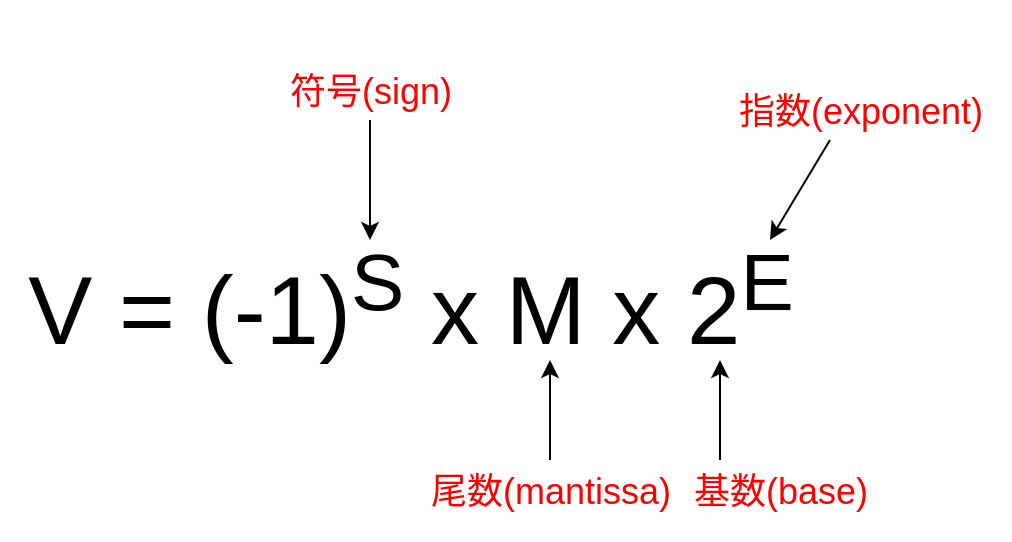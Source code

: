 <mxfile version="20.0.2" type="github" pages="2">
  <diagram id="AaV7vf_FaJcK-aO9YxgY" name="Page-1">
    <mxGraphModel dx="1426" dy="794" grid="1" gridSize="10" guides="1" tooltips="1" connect="1" arrows="1" fold="1" page="1" pageScale="1" pageWidth="827" pageHeight="1169" math="0" shadow="0">
      <root>
        <mxCell id="0" />
        <mxCell id="1" parent="0" />
        <mxCell id="PtKETALLN2fyuNssEaAm-1" value="&lt;font style=&quot;font-size: 48px;&quot;&gt;V = (-1)&lt;sup&gt;S&lt;/sup&gt; x M x 2&lt;sup&gt;E&lt;/sup&gt;&lt;/font&gt;" style="text;html=1;resizable=0;autosize=1;align=center;verticalAlign=middle;points=[];fillColor=none;strokeColor=none;rounded=0;" parent="1" vertex="1">
          <mxGeometry x="195" y="360" width="410" height="80" as="geometry" />
        </mxCell>
        <mxCell id="PtKETALLN2fyuNssEaAm-2" value="" style="endArrow=classic;html=1;rounded=0;fontSize=48;" parent="1" edge="1">
          <mxGeometry width="50" height="50" relative="1" as="geometry">
            <mxPoint x="380" y="310" as="sourcePoint" />
            <mxPoint x="380" y="370" as="targetPoint" />
          </mxGeometry>
        </mxCell>
        <mxCell id="PtKETALLN2fyuNssEaAm-7" value="" style="endArrow=classic;html=1;rounded=0;fontSize=48;" parent="1" edge="1">
          <mxGeometry width="50" height="50" relative="1" as="geometry">
            <mxPoint x="610" y="320" as="sourcePoint" />
            <mxPoint x="580" y="370" as="targetPoint" />
          </mxGeometry>
        </mxCell>
        <mxCell id="PtKETALLN2fyuNssEaAm-8" value="&lt;font color=&quot;#ff0000&quot; style=&quot;font-size: 18px;&quot;&gt;符号(sign)&lt;/font&gt;" style="text;html=1;resizable=0;autosize=1;align=center;verticalAlign=middle;points=[];fillColor=none;strokeColor=none;rounded=0;fontSize=48;" parent="1" vertex="1">
          <mxGeometry x="330" y="250" width="100" height="70" as="geometry" />
        </mxCell>
        <mxCell id="PtKETALLN2fyuNssEaAm-9" value="&lt;font color=&quot;#ff0000&quot; style=&quot;font-size: 18px;&quot;&gt;尾数(mantissa)&lt;/font&gt;" style="text;html=1;resizable=0;autosize=1;align=center;verticalAlign=middle;points=[];fillColor=none;strokeColor=none;rounded=0;fontSize=48;" parent="1" vertex="1">
          <mxGeometry x="400" y="450" width="140" height="70" as="geometry" />
        </mxCell>
        <mxCell id="PtKETALLN2fyuNssEaAm-10" value="&lt;font color=&quot;#ff0000&quot; style=&quot;font-size: 18px;&quot;&gt;基数(base)&lt;/font&gt;" style="text;html=1;resizable=0;autosize=1;align=center;verticalAlign=middle;points=[];fillColor=none;strokeColor=none;rounded=0;fontSize=48;" parent="1" vertex="1">
          <mxGeometry x="530" y="450" width="110" height="70" as="geometry" />
        </mxCell>
        <mxCell id="PtKETALLN2fyuNssEaAm-11" value="&lt;font color=&quot;#ff0000&quot; style=&quot;font-size: 18px;&quot;&gt;指数(exponent)&lt;/font&gt;" style="text;html=1;resizable=0;autosize=1;align=center;verticalAlign=middle;points=[];fillColor=none;strokeColor=none;rounded=0;fontSize=48;" parent="1" vertex="1">
          <mxGeometry x="550" y="260" width="150" height="70" as="geometry" />
        </mxCell>
        <mxCell id="CTLt3yb8WdqdS_JVrzeS-2" value="" style="endArrow=classic;html=1;rounded=0;fontSize=48;" edge="1" parent="1">
          <mxGeometry width="50" height="50" relative="1" as="geometry">
            <mxPoint x="470" y="480" as="sourcePoint" />
            <mxPoint x="470" y="430" as="targetPoint" />
          </mxGeometry>
        </mxCell>
        <mxCell id="CTLt3yb8WdqdS_JVrzeS-3" value="" style="endArrow=classic;html=1;rounded=0;fontSize=48;" edge="1" parent="1">
          <mxGeometry width="50" height="50" relative="1" as="geometry">
            <mxPoint x="555" y="480" as="sourcePoint" />
            <mxPoint x="555" y="430" as="targetPoint" />
          </mxGeometry>
        </mxCell>
      </root>
    </mxGraphModel>
  </diagram>
  <diagram id="mHT3sEapktrNnaSBlS1p" name="Page-2">
    <mxGraphModel dx="1426" dy="794" grid="1" gridSize="10" guides="1" tooltips="1" connect="1" arrows="1" fold="1" page="1" pageScale="1" pageWidth="827" pageHeight="1169" math="0" shadow="0">
      <root>
        <mxCell id="0" />
        <mxCell id="1" parent="0" />
        <mxCell id="oYV344bJFudDzy7ibG9--1" value="" style="shape=waypoint;sketch=0;fillStyle=solid;size=6;pointerEvents=1;points=[];fillColor=none;resizable=0;rotatable=0;perimeter=centerPerimeter;snapToPoint=1;fontSize=20;fontColor=#000000;strokeWidth=3;" vertex="1" parent="1">
          <mxGeometry x="110" y="240" width="40" height="40" as="geometry" />
        </mxCell>
        <mxCell id="oYV344bJFudDzy7ibG9--2" value="双精度浮点数（&lt;font color=&quot;#ff0000&quot;&gt;64位&lt;/font&gt;）" style="text;html=1;resizable=0;autosize=1;align=center;verticalAlign=middle;points=[];fillColor=none;strokeColor=none;rounded=0;fontSize=20;fontColor=#000000;" vertex="1" parent="1">
          <mxGeometry x="130" y="240" width="230" height="40" as="geometry" />
        </mxCell>
        <mxCell id="oYV344bJFudDzy7ibG9--3" value="&lt;font style=&quot;font-size: 14px;&quot;&gt;符号部分&lt;/font&gt;" style="text;html=1;resizable=0;autosize=1;align=center;verticalAlign=middle;points=[];fillColor=none;strokeColor=none;rounded=0;fontSize=20;fontColor=#000000;" vertex="1" parent="1">
          <mxGeometry x="100" y="510" width="80" height="40" as="geometry" />
        </mxCell>
        <mxCell id="oYV344bJFudDzy7ibG9--4" value="&lt;font style=&quot;font-size: 14px;&quot;&gt;尾数部分&lt;/font&gt;" style="text;html=1;resizable=0;autosize=1;align=center;verticalAlign=middle;points=[];fillColor=none;strokeColor=none;rounded=0;fontSize=20;fontColor=#000000;" vertex="1" parent="1">
          <mxGeometry x="325" y="510" width="80" height="40" as="geometry" />
        </mxCell>
        <mxCell id="oYV344bJFudDzy7ibG9--5" value="&lt;font style=&quot;font-size: 14px;&quot;&gt;指数部分&lt;/font&gt;" style="text;html=1;resizable=0;autosize=1;align=center;verticalAlign=middle;points=[];fillColor=none;strokeColor=none;rounded=0;fontSize=20;fontColor=#000000;" vertex="1" parent="1">
          <mxGeometry x="157.5" y="510" width="80" height="40" as="geometry" />
        </mxCell>
        <mxCell id="oYV344bJFudDzy7ibG9--6" value="" style="shape=waypoint;sketch=0;fillStyle=solid;size=6;pointerEvents=1;points=[];fillColor=none;resizable=0;rotatable=0;perimeter=centerPerimeter;snapToPoint=1;fontSize=20;fontColor=#000000;strokeWidth=3;" vertex="1" parent="1">
          <mxGeometry x="120" y="400" width="40" height="40" as="geometry" />
        </mxCell>
        <mxCell id="oYV344bJFudDzy7ibG9--7" value="单精度浮点数（&lt;font color=&quot;#ff0000&quot;&gt;32位&lt;/font&gt;）" style="text;html=1;resizable=0;autosize=1;align=center;verticalAlign=middle;points=[];fillColor=none;strokeColor=none;rounded=0;fontSize=20;fontColor=#000000;" vertex="1" parent="1">
          <mxGeometry x="140" y="400" width="230" height="40" as="geometry" />
        </mxCell>
        <mxCell id="oYV344bJFudDzy7ibG9--8" value="&lt;font style=&quot;font-size: 14px;&quot;&gt;1位&lt;/font&gt;" style="text;html=1;resizable=0;autosize=1;align=center;verticalAlign=middle;points=[];fillColor=none;strokeColor=none;rounded=0;fontSize=20;fontColor=#000000;" vertex="1" parent="1">
          <mxGeometry x="120" y="450" width="50" height="40" as="geometry" />
        </mxCell>
        <mxCell id="oYV344bJFudDzy7ibG9--9" value="&lt;font style=&quot;font-size: 14px;&quot;&gt;23位&lt;/font&gt;" style="text;html=1;resizable=0;autosize=1;align=center;verticalAlign=middle;points=[];fillColor=none;strokeColor=none;rounded=0;fontSize=20;fontColor=#000000;" vertex="1" parent="1">
          <mxGeometry x="325" y="450" width="50" height="40" as="geometry" />
        </mxCell>
        <mxCell id="oYV344bJFudDzy7ibG9--10" value="&lt;font style=&quot;font-size: 14px;&quot;&gt;8位&lt;/font&gt;" style="text;html=1;resizable=0;autosize=1;align=center;verticalAlign=middle;points=[];fillColor=none;strokeColor=none;rounded=0;fontSize=20;fontColor=#000000;" vertex="1" parent="1">
          <mxGeometry x="167.5" y="450" width="50" height="40" as="geometry" />
        </mxCell>
        <mxCell id="oYV344bJFudDzy7ibG9--11" value="" style="shape=crossbar;whiteSpace=wrap;html=1;rounded=1;fontSize=14;fontColor=#000000;strokeWidth=3;fillOpacity=100;labelPadding=0;" vertex="1" parent="1">
          <mxGeometry x="137.5" y="490" width="10" height="20" as="geometry" />
        </mxCell>
        <mxCell id="oYV344bJFudDzy7ibG9--12" value="" style="shape=crossbar;whiteSpace=wrap;html=1;rounded=1;fontSize=14;fontColor=#000000;strokeWidth=3;fillOpacity=100;labelPadding=0;" vertex="1" parent="1">
          <mxGeometry x="227.5" y="490" width="230" height="20" as="geometry" />
        </mxCell>
        <mxCell id="oYV344bJFudDzy7ibG9--13" value="" style="shape=crossbar;whiteSpace=wrap;html=1;rounded=1;fontSize=14;fontColor=#000000;strokeWidth=3;fillOpacity=100;labelPadding=0;" vertex="1" parent="1">
          <mxGeometry x="147.5" y="490" width="80" height="20" as="geometry" />
        </mxCell>
        <mxCell id="oYV344bJFudDzy7ibG9--14" value="&lt;font style=&quot;font-size: 14px;&quot;&gt;符号部分&lt;/font&gt;" style="text;html=1;resizable=0;autosize=1;align=center;verticalAlign=middle;points=[];fillColor=none;strokeColor=none;rounded=0;fontSize=20;fontColor=#000000;" vertex="1" parent="1">
          <mxGeometry x="90" y="340" width="80" height="40" as="geometry" />
        </mxCell>
        <mxCell id="oYV344bJFudDzy7ibG9--15" value="&lt;font style=&quot;font-size: 14px;&quot;&gt;尾数部分&lt;/font&gt;" style="text;html=1;resizable=0;autosize=1;align=center;verticalAlign=middle;points=[];fillColor=none;strokeColor=none;rounded=0;fontSize=20;fontColor=#000000;" vertex="1" parent="1">
          <mxGeometry x="485" y="340" width="80" height="40" as="geometry" />
        </mxCell>
        <mxCell id="oYV344bJFudDzy7ibG9--16" value="&lt;font style=&quot;font-size: 14px;&quot;&gt;指数部分&lt;/font&gt;" style="text;html=1;resizable=0;autosize=1;align=center;verticalAlign=middle;points=[];fillColor=none;strokeColor=none;rounded=0;fontSize=20;fontColor=#000000;" vertex="1" parent="1">
          <mxGeometry x="152.5" y="340" width="80" height="40" as="geometry" />
        </mxCell>
        <mxCell id="oYV344bJFudDzy7ibG9--17" value="&lt;font style=&quot;font-size: 14px;&quot;&gt;1位&lt;/font&gt;" style="text;html=1;resizable=0;autosize=1;align=center;verticalAlign=middle;points=[];fillColor=none;strokeColor=none;rounded=0;fontSize=20;fontColor=#000000;" vertex="1" parent="1">
          <mxGeometry x="107.5" y="280" width="50" height="40" as="geometry" />
        </mxCell>
        <mxCell id="oYV344bJFudDzy7ibG9--18" value="&lt;font style=&quot;font-size: 14px;&quot;&gt;52位&lt;/font&gt;" style="text;html=1;resizable=0;autosize=1;align=center;verticalAlign=middle;points=[];fillColor=none;strokeColor=none;rounded=0;fontSize=20;fontColor=#000000;" vertex="1" parent="1">
          <mxGeometry x="500" y="280" width="50" height="40" as="geometry" />
        </mxCell>
        <mxCell id="oYV344bJFudDzy7ibG9--19" value="&lt;font style=&quot;font-size: 14px;&quot;&gt;11位&lt;/font&gt;" style="text;html=1;resizable=0;autosize=1;align=center;verticalAlign=middle;points=[];fillColor=none;strokeColor=none;rounded=0;fontSize=20;fontColor=#000000;" vertex="1" parent="1">
          <mxGeometry x="167.5" y="280" width="50" height="40" as="geometry" />
        </mxCell>
        <mxCell id="oYV344bJFudDzy7ibG9--20" value="" style="shape=crossbar;whiteSpace=wrap;html=1;rounded=1;fontSize=14;fontColor=#000000;strokeWidth=3;fillOpacity=100;labelPadding=0;" vertex="1" parent="1">
          <mxGeometry x="127.5" y="320" width="10" height="20" as="geometry" />
        </mxCell>
        <mxCell id="oYV344bJFudDzy7ibG9--21" value="" style="shape=crossbar;whiteSpace=wrap;html=1;rounded=1;fontSize=14;fontColor=#000000;strokeWidth=3;fillOpacity=100;labelPadding=0;" vertex="1" parent="1">
          <mxGeometry x="247.5" y="320" width="520" height="20" as="geometry" />
        </mxCell>
        <mxCell id="oYV344bJFudDzy7ibG9--22" value="" style="shape=crossbar;whiteSpace=wrap;html=1;rounded=1;fontSize=14;fontColor=#000000;strokeWidth=3;fillOpacity=100;labelPadding=0;" vertex="1" parent="1">
          <mxGeometry x="137.5" y="320" width="110" height="20" as="geometry" />
        </mxCell>
      </root>
    </mxGraphModel>
  </diagram>
</mxfile>
